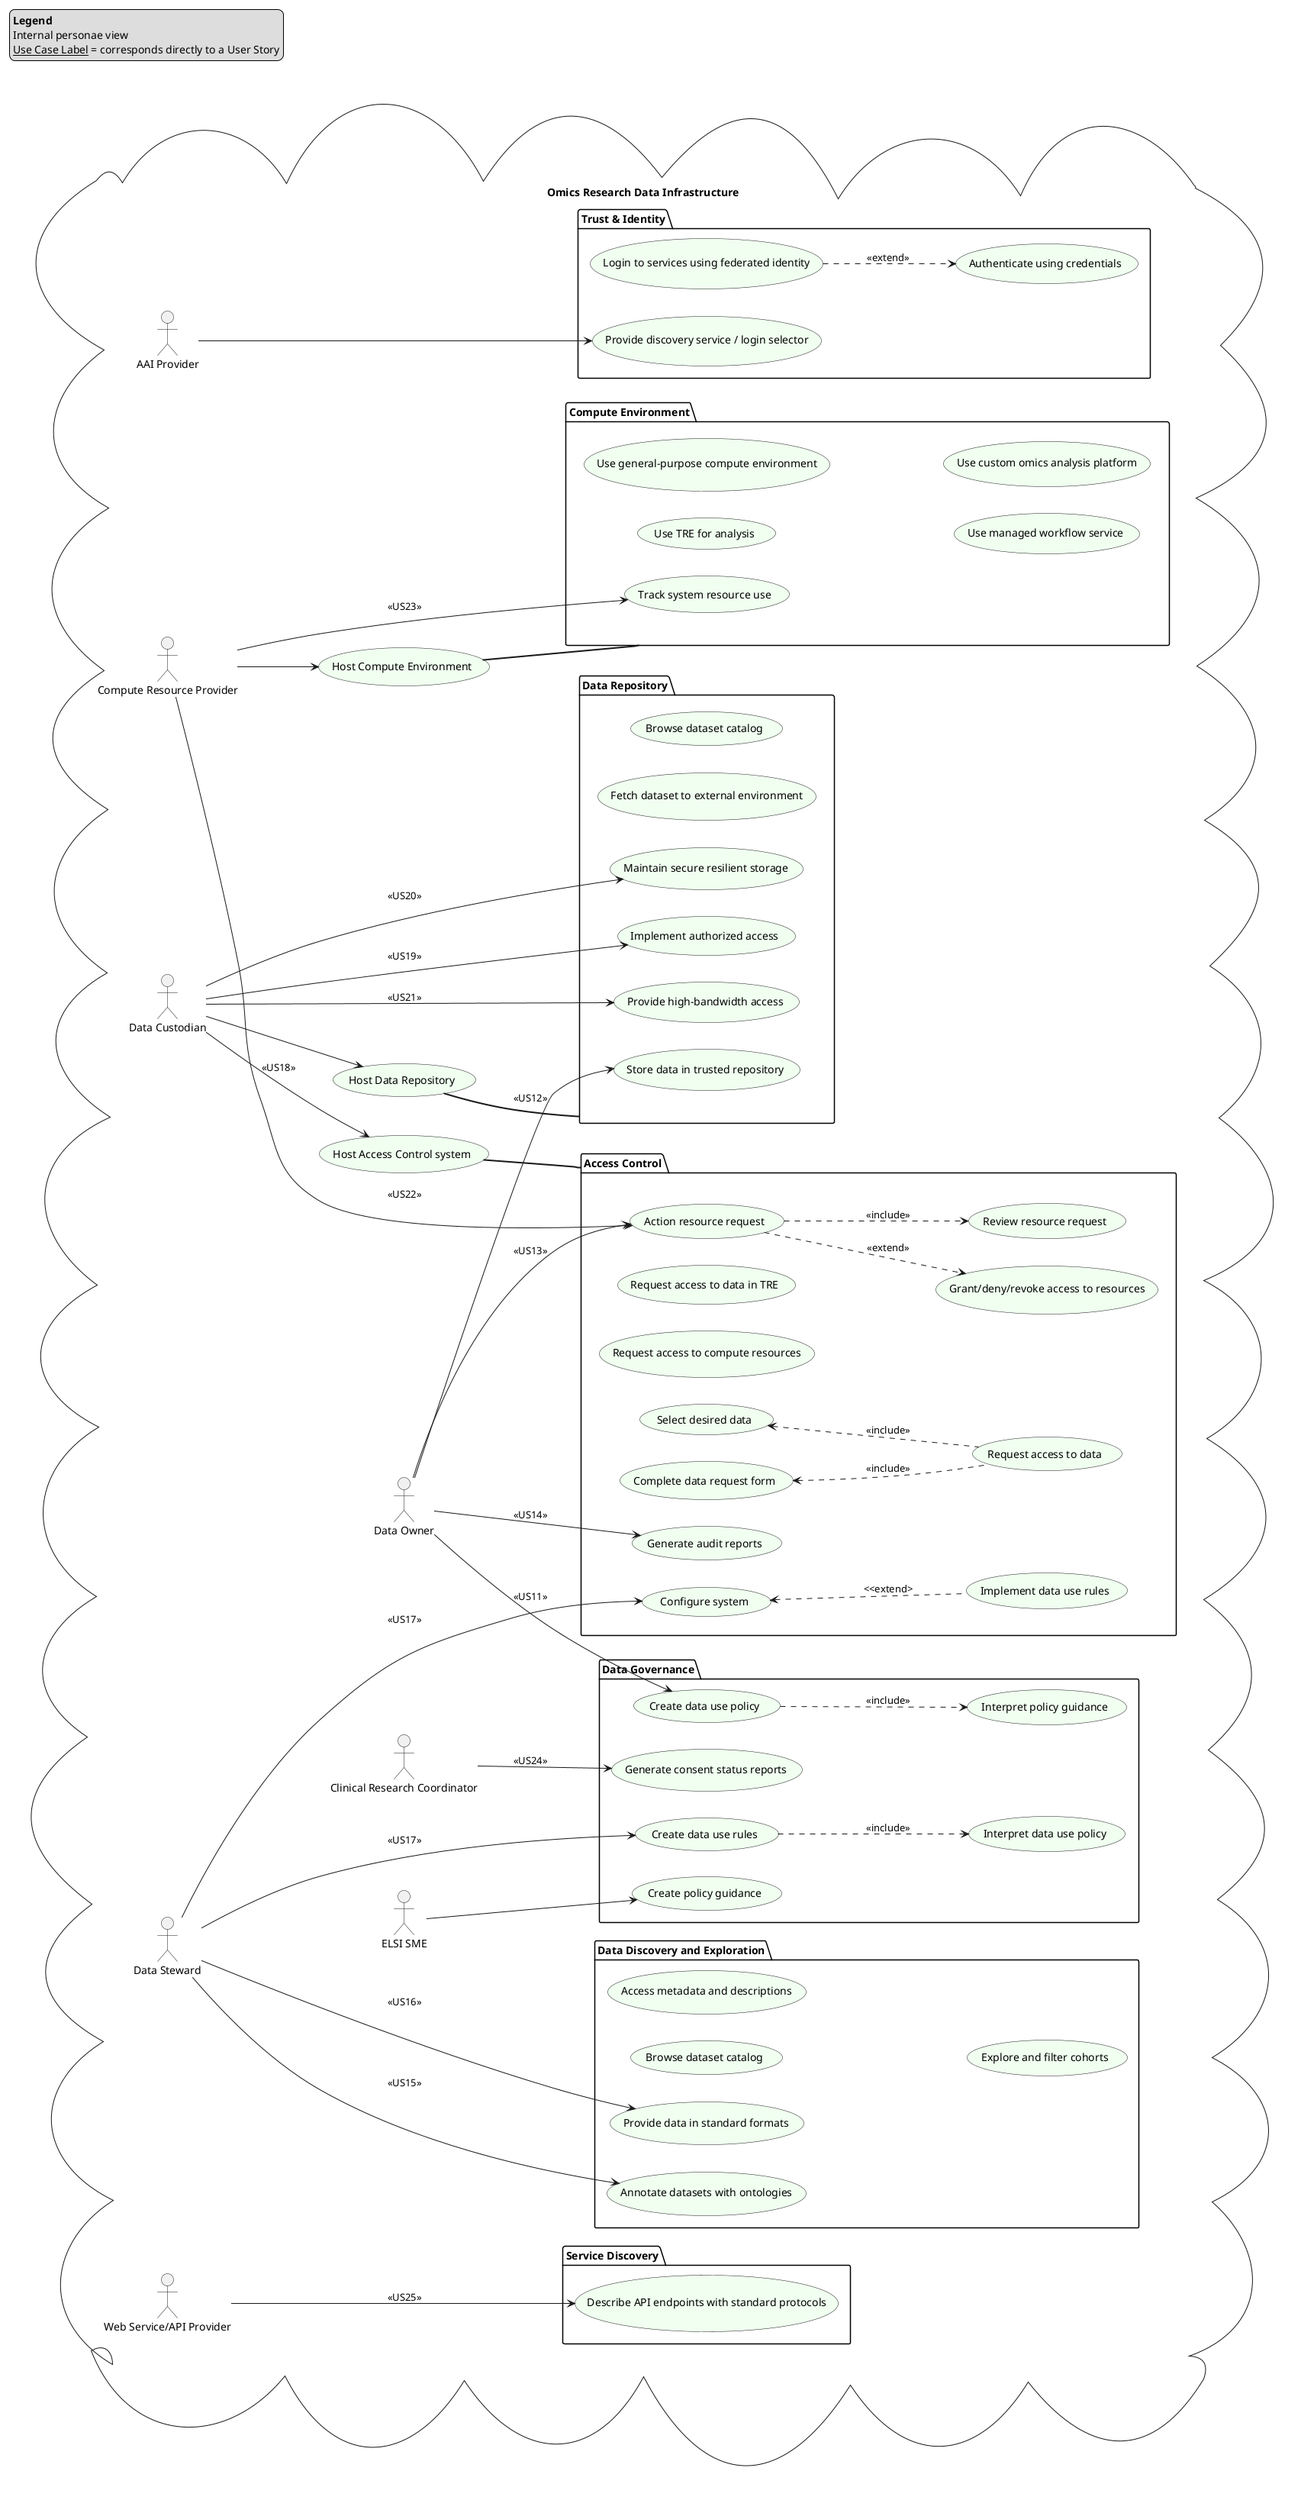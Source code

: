 @startuml
/'
validate: actors are all present, correctly named and aliased
validate: packages are all present, correctly named and aliased
validate: usecases are all present, correctly named and aliased
validate: usecases are labelled with user stories as appropriate
validate: user stories are all represented in use-cases
validate: actors are associated with the correct use cases
'/

left to right direction

<style>
usecase {
  BackGroundColor HoneyDew;
  BorderColor DarkGreen
}
</style>

legend top left
<b>Legend</b>
Internal personae view
<u>Use Case Label</u> = corresponds directly to a User Story
endlegend

cloud "Omics Research Data Infrastructure" {

'------------------------------------------------------------------

actor "AAI Provider" as AAI_Provider
actor "Clinical Research Coordinator" as CRC
actor "Compute Resource Provider" as Compute_Provider
actor "Data Custodian" as Custodian
actor "Data Owner" as Owner
actor "Data Steward" as Steward
actor "ELSI SME" as ELSI
actor "Web Service/API Provider" as API_Provider

'------------------------------------------------------------------

package "Data Governance" {

usecase "Create policy guidance" as UC_DG_create_policy_guidance
usecase "Interpret policy guidance" as UC_DG_interpret_policy_guidance
usecase "Create data use policy" as UC_DG_create_policy 
usecase "Create data use rules" as UC_DG_create_rules 
usecase "Interpret data use policy" as UC_DG_interpret_policy
usecase "Generate consent status reports" as UC_DG_consent_reporting 

}

UC_DG_create_policy -.> UC_DG_interpret_policy_guidance : <<include>>
UC_DG_create_rules -.> UC_DG_interpret_policy : <<include>>

Owner --> UC_DG_create_policy : <<US11>>
Steward ---> UC_DG_create_rules : <<US17>>
CRC --> UC_DG_consent_reporting : <<US24>>
ELSI --> UC_DG_create_policy_guidance

'------------------------------------------------------------------

package "Service Discovery" {

usecase "Describe API endpoints with standard protocols" as API1

}

API_Provider ---> API1 : <<US25>>

'------------------------------------------------------------------

package "Trust & Identity" {

usecase "Authenticate using credentials" as UC_TI_auth
usecase "Login to services using federated identity" as UC_TI_fedid_login
usecase "Provide discovery service / login selector" as UC_TI_provide_discovery

}

UC_TI_fedid_login -.> UC_TI_auth : <<extend>>

AAI_Provider ---> UC_TI_provide_discovery

'------------------------------------------------------------------

package "Data Repository" {

usecase "Browse dataset catalog" as UC_DR_browse_catalog
usecase "Fetch dataset to external environment" as UC_DR_retrieve
usecase "Store data in trusted repository" as UC_DR_store_data
usecase "Implement authorized access" as UC_DR_implement_authz_access
usecase "Maintain secure resilient storage" as UC_DR_secure_storage
usecase "Provide high-bandwidth access" as UC_DR_provide_high_bw_access

}

usecase "Host Data Repository" as UC_Host_Repository
UC_Host_Repository == "Data Repository"

Owner --> UC_DR_store_data : <<US12>>
Custodian --> UC_Host_Repository
Custodian ---> UC_DR_implement_authz_access : <<US19>>
Custodian ---> UC_DR_secure_storage : <<US20>>
Custodian ---> UC_DR_provide_high_bw_access : <<US21>>

'------------------------------------------------------------------

package "Compute Environment" {

usecase "Use TRE for analysis" as UC_CE_TRE_analysis
usecase "Use general-purpose compute environment" as UC_CE_GP
usecase "Use managed workflow service" as UC_CE_WF
usecase "Use custom omics analysis platform" as UC_CE_omics_analysis
usecase "Track system resource use" as UC_CE_track_usage

}

usecase "Host Compute Environment" as UC_Host_Compute
UC_Host_Compute == "Compute Environment"

Compute_Provider --> UC_Host_Compute
Compute_Provider --> UC_CE_track_usage : <<US23>>

'------------------------------------------------------------------

package "Data Discovery and Exploration" {

usecase "Browse dataset catalog" as UC_DDE_browse_catalog
usecase "Access metadata and descriptions" as UC_DDE_metadata
usecase "Annotate datasets with ontologies" as UC_DDE_annotate 
usecase "Provide data in standard formats" as UC_DDE_data_format
usecase "Explore and filter cohorts" as UC_DDE_explore_filter

}

Steward ---> UC_DDE_annotate : <<US15>>
Steward ---> UC_DDE_data_format : <<US16>>

'------------------------------------------------------------------


package "Access Control" {

usecase "Configure system" as UC_AC_config
usecase "Implement data use rules" as UC_AC_implement_rules

usecase "Request access to data" as UC_AC_request_data
usecase "Request access to data in TRE" as UC_AC_request_TRE
usecase "Request access to compute resources" as UC_AC_request_compute

usecase "Select desired data" as UC_AC_select_data
usecase "Complete data request form" as UC_AC_complete_data_form

usecase "Review resource request" as UC_AC_review_resource_request
usecase "Action resource request" as UC_AC_action_request
usecase "Grant/deny/revoke access to resources" as UC_AC_control_resource

usecase "Generate audit reports" as UC_AC_reporting

}

usecase "Host Access Control system" as UC_Host_AC
UC_Host_AC == "Access Control"

UC_AC_config <.- UC_AC_implement_rules : <<extend>
UC_AC_select_data <.- UC_AC_request_data : <<include>>
UC_AC_complete_data_form <.- UC_AC_request_data : <<include>>
UC_AC_action_request -.> UC_AC_review_resource_request: <<include>>
UC_AC_action_request -.> UC_AC_control_resource : <<extend>>

Custodian --> UC_Host_AC : <<US18>>

Steward ---> UC_AC_config : <<US17>>
Owner --> UC_AC_action_request : <<US13>>
Owner --> UC_AC_reporting : <<US14>>
Compute_Provider ---> UC_AC_action_request : <<US22>>

}

'------------------------------------------------------------------

@enduml
